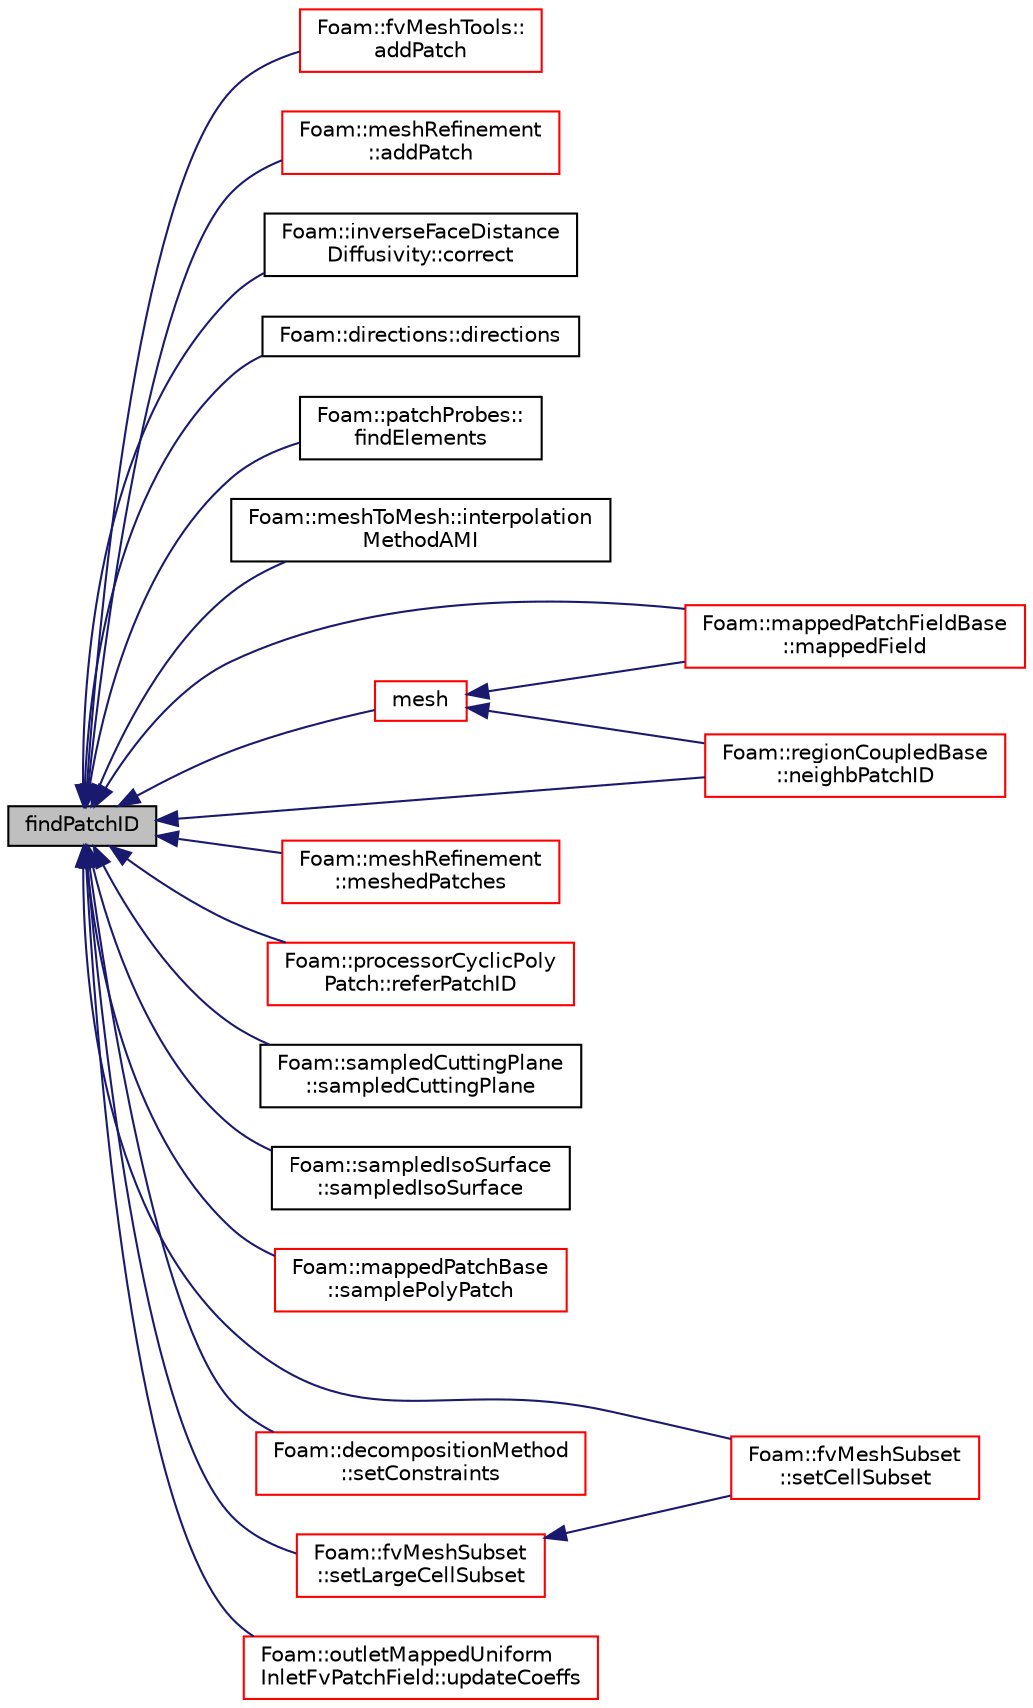 digraph "findPatchID"
{
  bgcolor="transparent";
  edge [fontname="Helvetica",fontsize="10",labelfontname="Helvetica",labelfontsize="10"];
  node [fontname="Helvetica",fontsize="10",shape=record];
  rankdir="LR";
  Node1 [label="findPatchID",height=0.2,width=0.4,color="black", fillcolor="grey75", style="filled", fontcolor="black"];
  Node1 -> Node2 [dir="back",color="midnightblue",fontsize="10",style="solid",fontname="Helvetica"];
  Node2 [label="Foam::fvMeshTools::\laddPatch",height=0.2,width=0.4,color="red",URL="$a00895.html#a590f160ae7ad17fa6394045ac077b9bf",tooltip="Add patch. Inserts patch before all processor patches. "];
  Node1 -> Node3 [dir="back",color="midnightblue",fontsize="10",style="solid",fontname="Helvetica"];
  Node3 [label="Foam::meshRefinement\l::addPatch",height=0.2,width=0.4,color="red",URL="$a01503.html#a7648b2de2bf053048ba38532a8cf73a1",tooltip="Helper:add patch to mesh. Update all registered fields. "];
  Node1 -> Node4 [dir="back",color="midnightblue",fontsize="10",style="solid",fontname="Helvetica"];
  Node4 [label="Foam::inverseFaceDistance\lDiffusivity::correct",height=0.2,width=0.4,color="black",URL="$a01187.html#a3ae44b28050c3aa494c1d8e18cf618c1",tooltip="Correct the motion diffusivity. "];
  Node1 -> Node5 [dir="back",color="midnightblue",fontsize="10",style="solid",fontname="Helvetica"];
  Node5 [label="Foam::directions::directions",height=0.2,width=0.4,color="black",URL="$a00549.html#ab3b223d63d30550e67ee99206b60b63f",tooltip="Construct from mesh and dictionary and optional 2D corrector. "];
  Node1 -> Node6 [dir="back",color="midnightblue",fontsize="10",style="solid",fontname="Helvetica"];
  Node6 [label="Foam::patchProbes::\lfindElements",height=0.2,width=0.4,color="black",URL="$a01849.html#a852f621399b6ee1f3467e69a1d5fe8b4",tooltip="Find elements containing patchProbes. "];
  Node1 -> Node7 [dir="back",color="midnightblue",fontsize="10",style="solid",fontname="Helvetica"];
  Node7 [label="Foam::meshToMesh::interpolation\lMethodAMI",height=0.2,width=0.4,color="black",URL="$a01508.html#aef7049b730f1c37232e66c147569b92b",tooltip="Conversion between mesh and patch interpolation methods. "];
  Node1 -> Node8 [dir="back",color="midnightblue",fontsize="10",style="solid",fontname="Helvetica"];
  Node8 [label="Foam::mappedPatchFieldBase\l::mappedField",height=0.2,width=0.4,color="red",URL="$a01451.html#af85b5ce63e4be45def690103f387de9a",tooltip="Map sampleField onto *this patch. "];
  Node1 -> Node9 [dir="back",color="midnightblue",fontsize="10",style="solid",fontname="Helvetica"];
  Node9 [label="mesh",height=0.2,width=0.4,color="red",URL="$a01949.html#aa51573bc757d5d5bb058db0464886447",tooltip="Return the mesh reference. "];
  Node9 -> Node8 [dir="back",color="midnightblue",fontsize="10",style="solid",fontname="Helvetica"];
  Node9 -> Node10 [dir="back",color="midnightblue",fontsize="10",style="solid",fontname="Helvetica"];
  Node10 [label="Foam::regionCoupledBase\l::neighbPatchID",height=0.2,width=0.4,color="red",URL="$a02165.html#a5c827b6fffa3dadbe60d9d74ec9140d8",tooltip="Neighbour patch ID. "];
  Node1 -> Node11 [dir="back",color="midnightblue",fontsize="10",style="solid",fontname="Helvetica"];
  Node11 [label="Foam::meshRefinement\l::meshedPatches",height=0.2,width=0.4,color="red",URL="$a01503.html#afe4fe61a5ee777c81696f3c83858cf62",tooltip="Get patchIDs for patches added in addMeshedPatch. "];
  Node1 -> Node10 [dir="back",color="midnightblue",fontsize="10",style="solid",fontname="Helvetica"];
  Node1 -> Node12 [dir="back",color="midnightblue",fontsize="10",style="solid",fontname="Helvetica"];
  Node12 [label="Foam::processorCyclicPoly\lPatch::referPatchID",height=0.2,width=0.4,color="red",URL="$a02023.html#a60cd6cc94d949d7fc5e0c3e265ee8423",tooltip="Referring patchID. "];
  Node1 -> Node13 [dir="back",color="midnightblue",fontsize="10",style="solid",fontname="Helvetica"];
  Node13 [label="Foam::sampledCuttingPlane\l::sampledCuttingPlane",height=0.2,width=0.4,color="black",URL="$a02287.html#aecbcf2c3dfc39ff92ce64d94953147be",tooltip="Construct from dictionary. "];
  Node1 -> Node14 [dir="back",color="midnightblue",fontsize="10",style="solid",fontname="Helvetica"];
  Node14 [label="Foam::sampledIsoSurface\l::sampledIsoSurface",height=0.2,width=0.4,color="black",URL="$a02288.html#a292a1d14dcf9c7e12fd820f84bd3eefc",tooltip="Construct from dictionary. "];
  Node1 -> Node15 [dir="back",color="midnightblue",fontsize="10",style="solid",fontname="Helvetica"];
  Node15 [label="Foam::mappedPatchBase\l::samplePolyPatch",height=0.2,width=0.4,color="red",URL="$a01450.html#a3434acc5afba1f7b7b8f4c573befd8b3",tooltip="Get the patch on the region. "];
  Node1 -> Node16 [dir="back",color="midnightblue",fontsize="10",style="solid",fontname="Helvetica"];
  Node16 [label="Foam::fvMeshSubset\l::setCellSubset",height=0.2,width=0.4,color="red",URL="$a00894.html#a7007bf1daafcf75caa93fdb67143236e",tooltip="Set the subset. Create \"oldInternalFaces\" patch for exposed. "];
  Node1 -> Node17 [dir="back",color="midnightblue",fontsize="10",style="solid",fontname="Helvetica"];
  Node17 [label="Foam::decompositionMethod\l::setConstraints",height=0.2,width=0.4,color="red",URL="$a00512.html#a36608a91d1c00b41284eaf46b895387c",tooltip="Helper: extract constraints: "];
  Node1 -> Node18 [dir="back",color="midnightblue",fontsize="10",style="solid",fontname="Helvetica"];
  Node18 [label="Foam::fvMeshSubset\l::setLargeCellSubset",height=0.2,width=0.4,color="red",URL="$a00894.html#aa5aecd31ebb23c10811eb60949808165",tooltip="Set the subset from all cells with region == currentRegion. "];
  Node18 -> Node16 [dir="back",color="midnightblue",fontsize="10",style="solid",fontname="Helvetica"];
  Node1 -> Node19 [dir="back",color="midnightblue",fontsize="10",style="solid",fontname="Helvetica"];
  Node19 [label="Foam::outletMappedUniform\lInletFvPatchField::updateCoeffs",height=0.2,width=0.4,color="red",URL="$a01787.html#a7e24eafac629d3733181cd942d4c902f",tooltip="Update the coefficients associated with the patch field. "];
}
